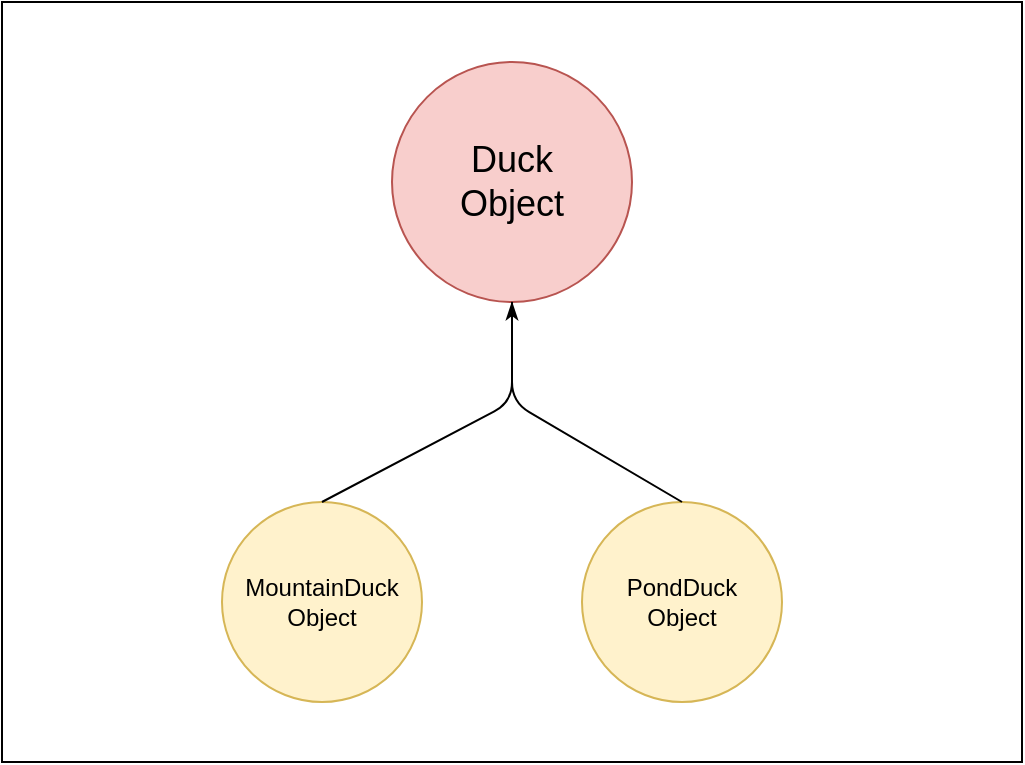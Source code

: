 <mxfile version="14.1.2" type="github"><diagram id="dnrHQEynaJWmBxqzrcUT" name="Page-1"><mxGraphModel dx="931" dy="554" grid="1" gridSize="10" guides="1" tooltips="1" connect="1" arrows="1" fold="1" page="1" pageScale="1" pageWidth="850" pageHeight="1100" math="0" shadow="0"><root><mxCell id="0"/><mxCell id="1" parent="0"/><mxCell id="qmO5sZyjWjgJZ11aa9LP-2" value="&lt;div style=&quot;font-size: 18px&quot;&gt;&lt;font style=&quot;font-size: 18px&quot;&gt;Duck&lt;/font&gt;&lt;/div&gt;&lt;div style=&quot;font-size: 18px&quot;&gt;&lt;font style=&quot;font-size: 18px&quot;&gt;Object&lt;/font&gt;&lt;/div&gt;" style="ellipse;whiteSpace=wrap;html=1;aspect=fixed;fillColor=#f8cecc;strokeColor=#b85450;" vertex="1" parent="1"><mxGeometry x="425" y="150" width="120" height="120" as="geometry"/></mxCell><mxCell id="qmO5sZyjWjgJZ11aa9LP-3" value="&lt;div&gt;MountainDuck&lt;/div&gt;&lt;div&gt;Object&lt;/div&gt;" style="ellipse;whiteSpace=wrap;html=1;aspect=fixed;fillColor=#fff2cc;strokeColor=#d6b656;" vertex="1" parent="1"><mxGeometry x="340" y="370" width="100" height="100" as="geometry"/></mxCell><mxCell id="qmO5sZyjWjgJZ11aa9LP-5" value="&lt;div&gt;PondDuck&lt;/div&gt;&lt;div&gt;Object&lt;/div&gt;" style="ellipse;whiteSpace=wrap;html=1;aspect=fixed;fillColor=#fff2cc;strokeColor=#d6b656;" vertex="1" parent="1"><mxGeometry x="520" y="370" width="100" height="100" as="geometry"/></mxCell><mxCell id="qmO5sZyjWjgJZ11aa9LP-10" value="" style="endArrow=none;html=1;entryX=0.5;entryY=1;entryDx=0;entryDy=0;exitX=0.5;exitY=0;exitDx=0;exitDy=0;" edge="1" parent="1" source="qmO5sZyjWjgJZ11aa9LP-3" target="qmO5sZyjWjgJZ11aa9LP-2"><mxGeometry width="50" height="50" relative="1" as="geometry"><mxPoint x="410" y="380" as="sourcePoint"/><mxPoint x="460" y="330" as="targetPoint"/><Array as="points"><mxPoint x="485" y="320"/></Array></mxGeometry></mxCell><mxCell id="qmO5sZyjWjgJZ11aa9LP-11" value="" style="endArrow=classicThin;html=1;entryX=0.5;entryY=1;entryDx=0;entryDy=0;exitX=0.5;exitY=0;exitDx=0;exitDy=0;endFill=1;" edge="1" parent="1" source="qmO5sZyjWjgJZ11aa9LP-5" target="qmO5sZyjWjgJZ11aa9LP-2"><mxGeometry width="50" height="50" relative="1" as="geometry"><mxPoint x="510" y="360" as="sourcePoint"/><mxPoint x="560" y="310" as="targetPoint"/><Array as="points"><mxPoint x="485" y="320"/></Array></mxGeometry></mxCell><mxCell id="qmO5sZyjWjgJZ11aa9LP-12" value="" style="rounded=0;whiteSpace=wrap;html=1;fillColor=none;" vertex="1" parent="1"><mxGeometry x="230" y="120" width="510" height="380" as="geometry"/></mxCell></root></mxGraphModel></diagram></mxfile>